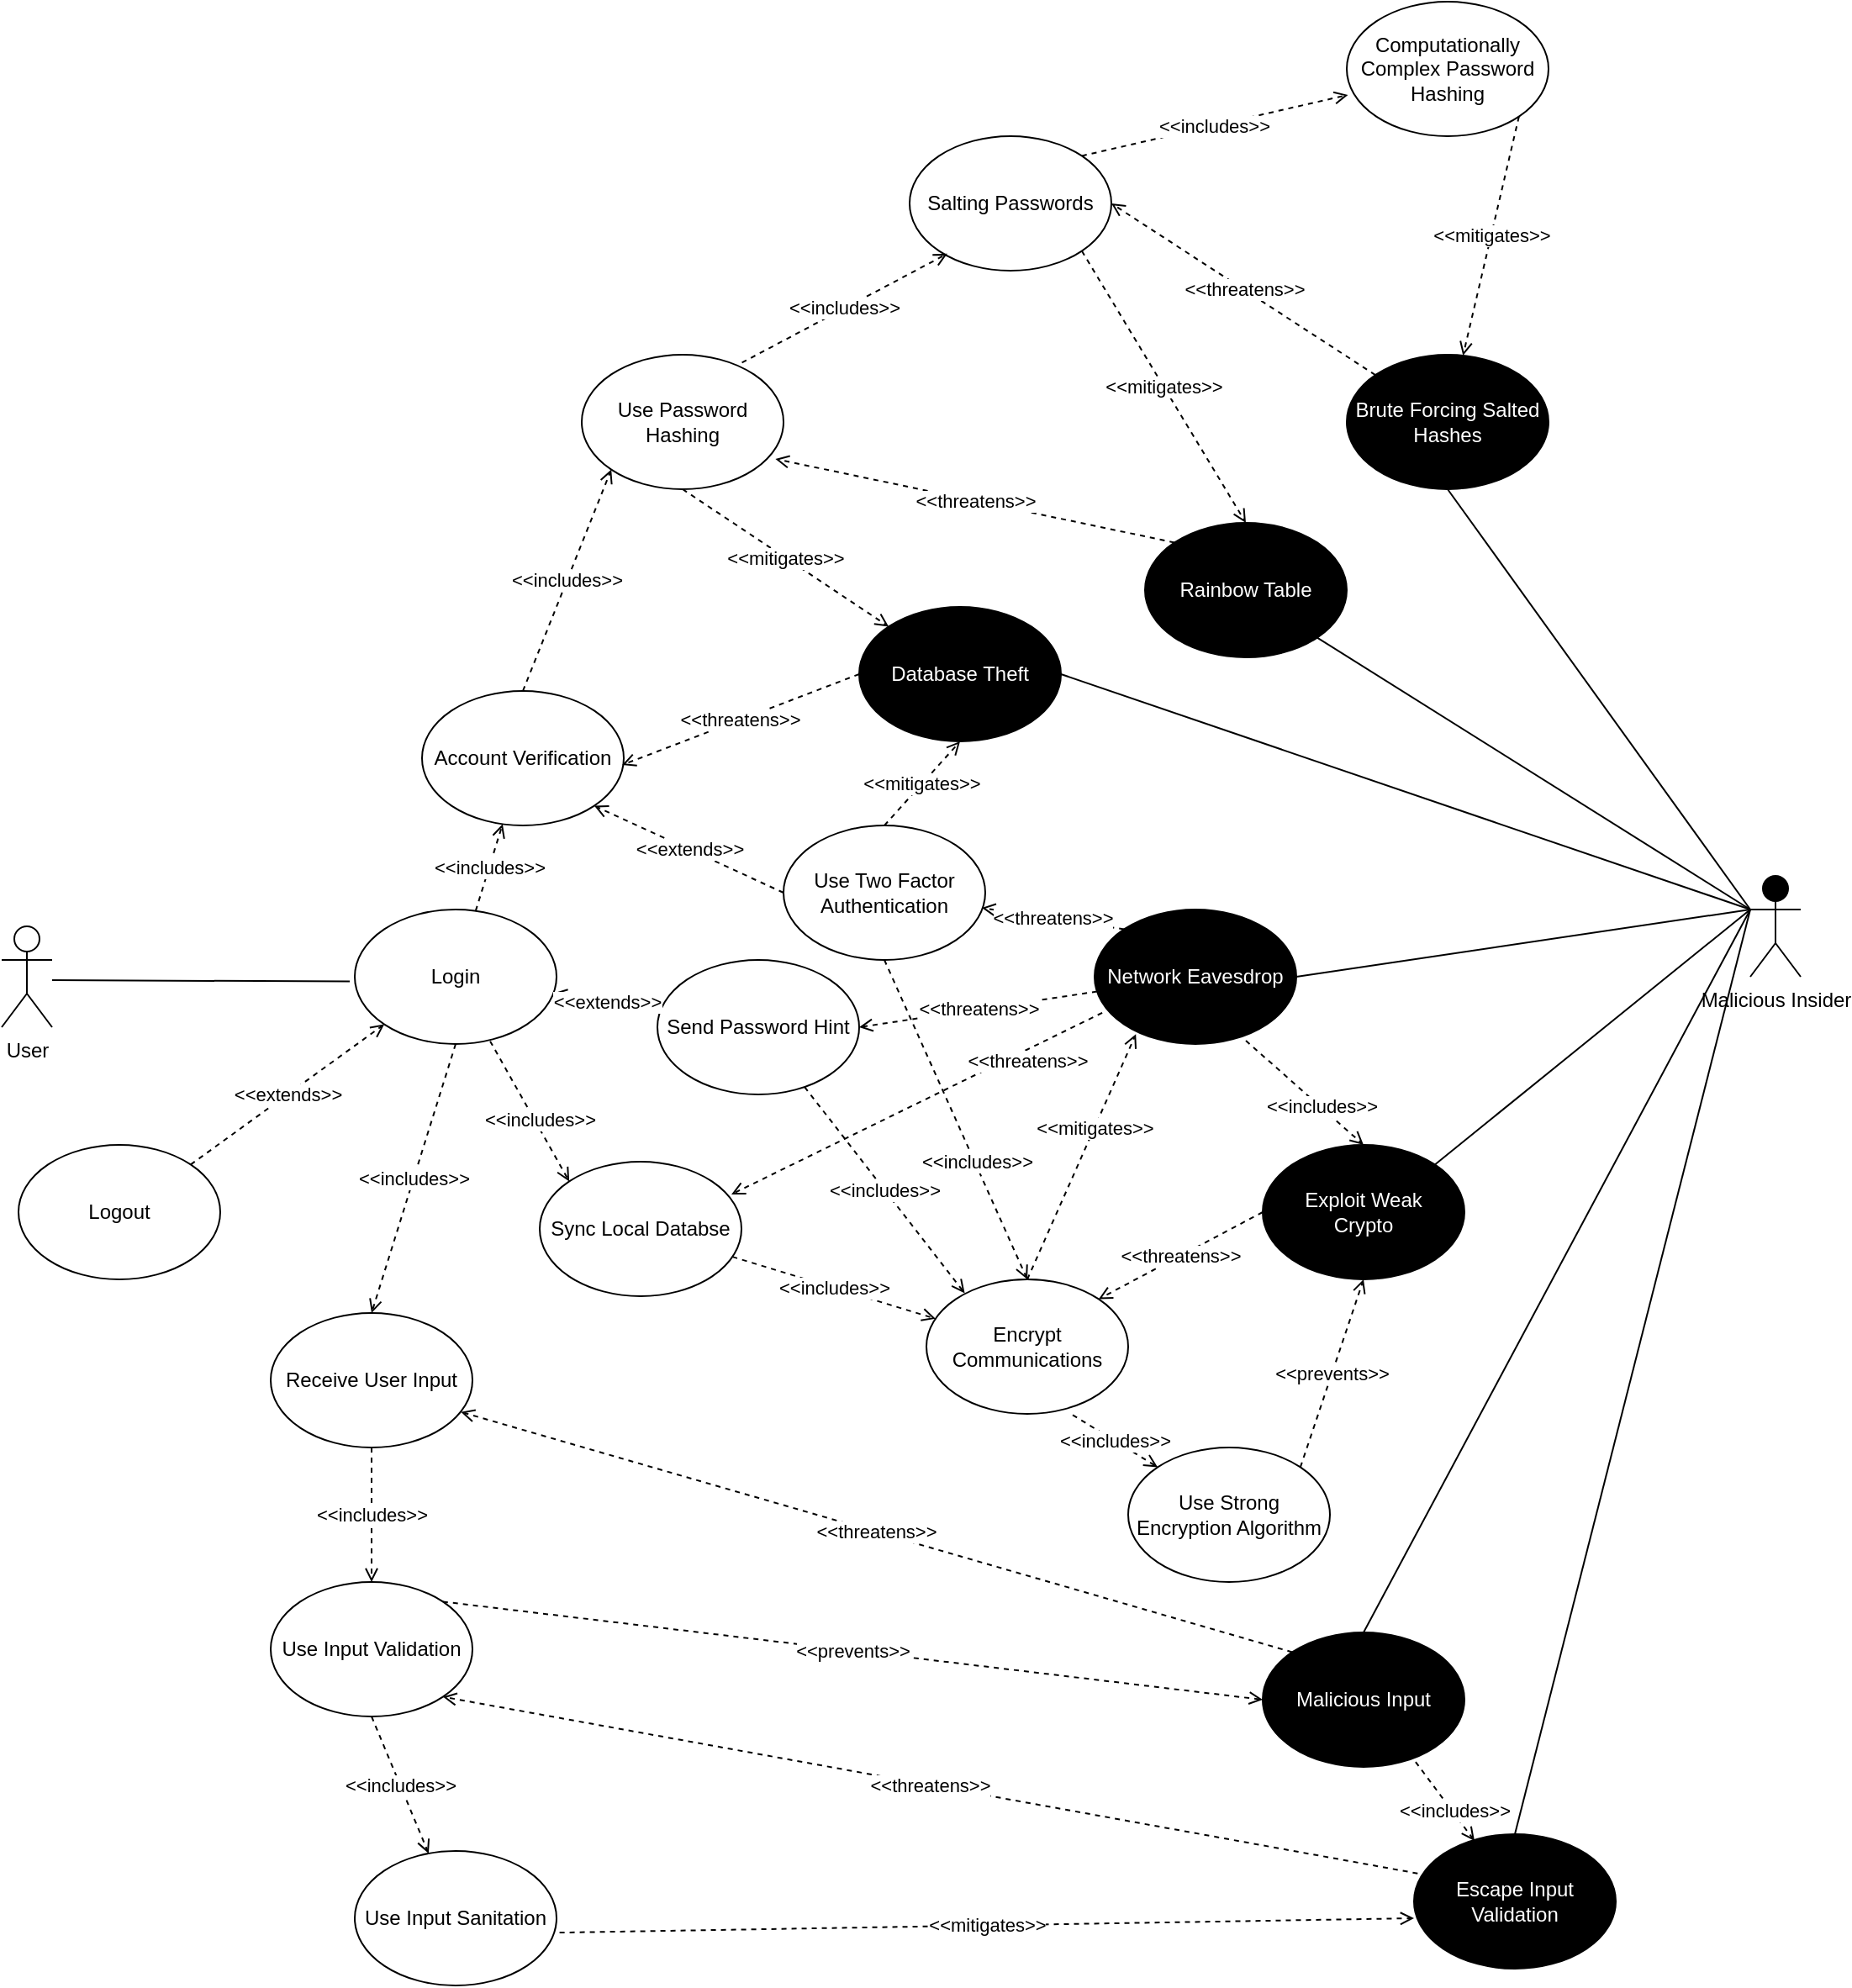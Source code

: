 <mxfile version="15.3.5" type="device"><diagram id="FvzR0WyKeLZ656Zrjnoa" name="Use case"><mxGraphModel dx="2062" dy="794" grid="1" gridSize="10" guides="1" tooltips="1" connect="1" arrows="1" fold="1" page="1" pageScale="1" pageWidth="850" pageHeight="1100" math="0" shadow="0"><root><mxCell id="0"/><mxCell id="1" parent="0"/><mxCell id="CglCPGVMYKHMLwHJPFTG-1" value="User" style="shape=umlActor;verticalLabelPosition=bottom;verticalAlign=top;html=1;outlineConnect=0;fillColor=#FFFFFF;" vertex="1" parent="1"><mxGeometry x="350" y="1010" width="30" height="60" as="geometry"/></mxCell><mxCell id="CglCPGVMYKHMLwHJPFTG-2" value="" style="endArrow=none;html=1;entryX=-0.025;entryY=0.535;entryDx=0;entryDy=0;entryPerimeter=0;" edge="1" parent="1" target="CglCPGVMYKHMLwHJPFTG-4"><mxGeometry width="50" height="50" relative="1" as="geometry"><mxPoint x="380" y="1042" as="sourcePoint"/><mxPoint x="470" y="1042" as="targetPoint"/></mxGeometry></mxCell><mxCell id="CglCPGVMYKHMLwHJPFTG-3" value="&amp;lt;&amp;lt;includes&amp;gt;&amp;gt;" style="rounded=1;orthogonalLoop=1;jettySize=auto;html=1;dashed=1;strokeWidth=1;endFill=0;endArrow=open;" edge="1" parent="1" source="CglCPGVMYKHMLwHJPFTG-4" target="CglCPGVMYKHMLwHJPFTG-31"><mxGeometry relative="1" as="geometry"/></mxCell><mxCell id="CglCPGVMYKHMLwHJPFTG-4" value="Login" style="ellipse;whiteSpace=wrap;html=1;fillColor=#FFFFFF;" vertex="1" parent="1"><mxGeometry x="560" y="1000" width="120" height="80" as="geometry"/></mxCell><mxCell id="CglCPGVMYKHMLwHJPFTG-5" value="Use Input Validation" style="ellipse;whiteSpace=wrap;html=1;fillColor=#FFFFFF;" vertex="1" parent="1"><mxGeometry x="510" y="1400" width="120" height="80" as="geometry"/></mxCell><mxCell id="CglCPGVMYKHMLwHJPFTG-6" value="&amp;lt;&amp;lt;includes&amp;gt;&amp;gt;" style="endArrow=open;dashed=1;html=1;endFill=0;strokeWidth=1;exitX=0.5;exitY=1;exitDx=0;exitDy=0;entryX=0.5;entryY=0;entryDx=0;entryDy=0;" edge="1" parent="1" source="CglCPGVMYKHMLwHJPFTG-4" target="CglCPGVMYKHMLwHJPFTG-26"><mxGeometry width="50" height="50" relative="1" as="geometry"><mxPoint x="450" y="1170" as="sourcePoint"/><mxPoint x="600" y="1180" as="targetPoint"/></mxGeometry></mxCell><mxCell id="CglCPGVMYKHMLwHJPFTG-7" value="Use Password Hashing" style="ellipse;whiteSpace=wrap;html=1;" vertex="1" parent="1"><mxGeometry x="695" y="670" width="120" height="80" as="geometry"/></mxCell><mxCell id="CglCPGVMYKHMLwHJPFTG-8" value="&amp;lt;&amp;lt;extends&amp;gt;&amp;gt;" style="rounded=1;orthogonalLoop=1;jettySize=auto;html=1;dashed=1;strokeWidth=1;endFill=0;endArrow=open;exitX=1;exitY=0;exitDx=0;exitDy=0;entryX=0;entryY=1;entryDx=0;entryDy=0;" edge="1" parent="1" source="CglCPGVMYKHMLwHJPFTG-9" target="CglCPGVMYKHMLwHJPFTG-4"><mxGeometry relative="1" as="geometry"><mxPoint x="750" y="1070" as="sourcePoint"/><mxPoint x="710" y="1010" as="targetPoint"/></mxGeometry></mxCell><mxCell id="CglCPGVMYKHMLwHJPFTG-9" value="Logout" style="ellipse;whiteSpace=wrap;html=1;" vertex="1" parent="1"><mxGeometry x="360" y="1140" width="120" height="80" as="geometry"/></mxCell><mxCell id="CglCPGVMYKHMLwHJPFTG-10" value="Sync Local Databse" style="ellipse;whiteSpace=wrap;html=1;" vertex="1" parent="1"><mxGeometry x="670" y="1150" width="120" height="80" as="geometry"/></mxCell><mxCell id="CglCPGVMYKHMLwHJPFTG-11" value="&amp;lt;&amp;lt;includes&amp;gt;&amp;gt;" style="rounded=1;orthogonalLoop=1;jettySize=auto;html=1;dashed=1;strokeWidth=1;endFill=0;endArrow=open;exitX=0.671;exitY=0.979;exitDx=0;exitDy=0;exitPerimeter=0;entryX=0;entryY=0;entryDx=0;entryDy=0;" edge="1" parent="1" source="CglCPGVMYKHMLwHJPFTG-4" target="CglCPGVMYKHMLwHJPFTG-10"><mxGeometry x="0.149" y="3" relative="1" as="geometry"><mxPoint x="520" y="1000" as="sourcePoint"/><mxPoint x="700" y="1190" as="targetPoint"/><mxPoint as="offset"/></mxGeometry></mxCell><mxCell id="CglCPGVMYKHMLwHJPFTG-12" value="Send Password Hint" style="ellipse;whiteSpace=wrap;html=1;" vertex="1" parent="1"><mxGeometry x="740" y="1030" width="120" height="80" as="geometry"/></mxCell><mxCell id="CglCPGVMYKHMLwHJPFTG-13" value="&amp;lt;&amp;lt;extends&amp;gt;&amp;gt;" style="rounded=1;orthogonalLoop=1;jettySize=auto;html=1;dashed=1;strokeWidth=1;endFill=0;endArrow=open;" edge="1" parent="1" source="CglCPGVMYKHMLwHJPFTG-12" target="CglCPGVMYKHMLwHJPFTG-4"><mxGeometry relative="1" as="geometry"><mxPoint x="690" y="1050" as="sourcePoint"/><mxPoint x="780" y="1100" as="targetPoint"/></mxGeometry></mxCell><mxCell id="CglCPGVMYKHMLwHJPFTG-14" value="Rainbow Table" style="ellipse;whiteSpace=wrap;html=1;fillColor=#000000;fontColor=#FFFFFF;" vertex="1" parent="1"><mxGeometry x="1030" y="770" width="120" height="80" as="geometry"/></mxCell><mxCell id="CglCPGVMYKHMLwHJPFTG-15" value="Malicious Insider" style="shape=umlActor;verticalLabelPosition=bottom;verticalAlign=top;html=1;outlineConnect=0;fillColor=#000000;" vertex="1" parent="1"><mxGeometry x="1390" y="980" width="30" height="60" as="geometry"/></mxCell><mxCell id="CglCPGVMYKHMLwHJPFTG-16" value="&amp;lt;&amp;lt;threatens&amp;gt;&amp;gt;" style="rounded=1;orthogonalLoop=1;jettySize=auto;html=1;dashed=1;strokeWidth=1;endFill=0;endArrow=open;exitX=0;exitY=0;exitDx=0;exitDy=0;entryX=0.96;entryY=0.775;entryDx=0;entryDy=0;entryPerimeter=0;" edge="1" parent="1" source="CglCPGVMYKHMLwHJPFTG-14" target="CglCPGVMYKHMLwHJPFTG-7"><mxGeometry relative="1" as="geometry"><mxPoint x="837.181" y="1059.999" as="sourcePoint"/><mxPoint x="940.002" y="994.973" as="targetPoint"/></mxGeometry></mxCell><mxCell id="CglCPGVMYKHMLwHJPFTG-17" value="Salting Passwords" style="ellipse;whiteSpace=wrap;html=1;" vertex="1" parent="1"><mxGeometry x="890" y="540" width="120" height="80" as="geometry"/></mxCell><mxCell id="CglCPGVMYKHMLwHJPFTG-18" value="&amp;lt;&amp;lt;includes&amp;gt;&amp;gt;" style="rounded=1;orthogonalLoop=1;jettySize=auto;html=1;dashed=1;strokeWidth=1;endFill=0;endArrow=open;exitX=0.794;exitY=0.059;exitDx=0;exitDy=0;exitPerimeter=0;entryX=0.187;entryY=0.874;entryDx=0;entryDy=0;entryPerimeter=0;" edge="1" parent="1" source="CglCPGVMYKHMLwHJPFTG-7" target="CglCPGVMYKHMLwHJPFTG-17"><mxGeometry relative="1" as="geometry"><mxPoint x="900.001" y="923.533" as="sourcePoint"/><mxPoint x="964.992" y="879.997" as="targetPoint"/></mxGeometry></mxCell><mxCell id="CglCPGVMYKHMLwHJPFTG-19" value="&amp;lt;&amp;lt;mitigates&amp;gt;&amp;gt;" style="rounded=1;orthogonalLoop=1;jettySize=auto;html=1;dashed=1;strokeWidth=1;endFill=0;endArrow=open;exitX=1;exitY=1;exitDx=0;exitDy=0;entryX=0.5;entryY=0;entryDx=0;entryDy=0;" edge="1" parent="1" source="CglCPGVMYKHMLwHJPFTG-17" target="CglCPGVMYKHMLwHJPFTG-14"><mxGeometry relative="1" as="geometry"><mxPoint x="1002.84" y="894.8" as="sourcePoint"/><mxPoint x="1060" y="850" as="targetPoint"/></mxGeometry></mxCell><mxCell id="CglCPGVMYKHMLwHJPFTG-20" style="edgeStyle=none;rounded=0;orthogonalLoop=1;jettySize=auto;html=1;exitX=0.5;exitY=1;exitDx=0;exitDy=0;entryX=0;entryY=0.333;entryDx=0;entryDy=0;entryPerimeter=0;fontColor=#FFFFFF;endArrow=none;endFill=0;" edge="1" parent="1" source="CglCPGVMYKHMLwHJPFTG-21" target="CglCPGVMYKHMLwHJPFTG-15"><mxGeometry relative="1" as="geometry"/></mxCell><mxCell id="CglCPGVMYKHMLwHJPFTG-21" value="Brute Forcing Salted Hashes" style="ellipse;whiteSpace=wrap;html=1;fillColor=#000000;fontColor=#FFFFFF;" vertex="1" parent="1"><mxGeometry x="1150" y="670" width="120" height="80" as="geometry"/></mxCell><mxCell id="CglCPGVMYKHMLwHJPFTG-22" value="&amp;lt;&amp;lt;threatens&amp;gt;&amp;gt;" style="rounded=1;orthogonalLoop=1;jettySize=auto;html=1;dashed=1;strokeWidth=1;endFill=0;endArrow=open;entryX=1;entryY=0.5;entryDx=0;entryDy=0;" edge="1" parent="1" source="CglCPGVMYKHMLwHJPFTG-21" target="CglCPGVMYKHMLwHJPFTG-17"><mxGeometry relative="1" as="geometry"><mxPoint x="1142.374" y="889.716" as="sourcePoint"/><mxPoint x="1070" y="890" as="targetPoint"/></mxGeometry></mxCell><mxCell id="CglCPGVMYKHMLwHJPFTG-23" value="Computationally Complex Password Hashing" style="ellipse;whiteSpace=wrap;html=1;" vertex="1" parent="1"><mxGeometry x="1150" y="460" width="120" height="80" as="geometry"/></mxCell><mxCell id="CglCPGVMYKHMLwHJPFTG-24" value="&amp;lt;&amp;lt;mitigates&amp;gt;&amp;gt;" style="rounded=1;orthogonalLoop=1;jettySize=auto;html=1;dashed=1;strokeWidth=1;endFill=0;endArrow=open;exitX=1;exitY=1;exitDx=0;exitDy=0;" edge="1" parent="1" source="CglCPGVMYKHMLwHJPFTG-23" target="CglCPGVMYKHMLwHJPFTG-21"><mxGeometry relative="1" as="geometry"><mxPoint x="1152.426" y="640.004" as="sourcePoint"/><mxPoint x="1200" y="751.72" as="targetPoint"/></mxGeometry></mxCell><mxCell id="CglCPGVMYKHMLwHJPFTG-25" value="&amp;lt;&amp;lt;includes&amp;gt;&amp;gt;" style="rounded=1;orthogonalLoop=1;jettySize=auto;html=1;dashed=1;strokeWidth=1;endFill=0;endArrow=open;exitX=1;exitY=0;exitDx=0;exitDy=0;entryX=0.006;entryY=0.693;entryDx=0;entryDy=0;entryPerimeter=0;" edge="1" parent="1" source="CglCPGVMYKHMLwHJPFTG-17" target="CglCPGVMYKHMLwHJPFTG-23"><mxGeometry relative="1" as="geometry"><mxPoint x="1002.84" y="784.8" as="sourcePoint"/><mxPoint x="1050" y="740.0" as="targetPoint"/></mxGeometry></mxCell><mxCell id="CglCPGVMYKHMLwHJPFTG-26" value="Receive User Input" style="ellipse;whiteSpace=wrap;html=1;fillColor=#FFFFFF;" vertex="1" parent="1"><mxGeometry x="510" y="1240" width="120" height="80" as="geometry"/></mxCell><mxCell id="CglCPGVMYKHMLwHJPFTG-27" value="Malicious Input" style="ellipse;whiteSpace=wrap;html=1;fillColor=#000000;fontColor=#FFFFFF;" vertex="1" parent="1"><mxGeometry x="1100" y="1430" width="120" height="80" as="geometry"/></mxCell><mxCell id="CglCPGVMYKHMLwHJPFTG-28" value="&amp;lt;&amp;lt;includes&amp;gt;&amp;gt;" style="rounded=1;orthogonalLoop=1;jettySize=auto;html=1;dashed=1;strokeWidth=1;endFill=0;endArrow=open;exitX=0.5;exitY=1;exitDx=0;exitDy=0;entryX=0.5;entryY=0;entryDx=0;entryDy=0;" edge="1" parent="1" source="CglCPGVMYKHMLwHJPFTG-26" target="CglCPGVMYKHMLwHJPFTG-5"><mxGeometry relative="1" as="geometry"><mxPoint x="620.0" y="1494.8" as="sourcePoint"/><mxPoint x="667.16" y="1450" as="targetPoint"/></mxGeometry></mxCell><mxCell id="CglCPGVMYKHMLwHJPFTG-29" value="&amp;lt;&amp;lt;threatens&amp;gt;&amp;gt;" style="rounded=1;orthogonalLoop=1;jettySize=auto;html=1;dashed=1;strokeWidth=1;endFill=0;endArrow=open;exitX=0;exitY=0;exitDx=0;exitDy=0;entryX=0.943;entryY=0.736;entryDx=0;entryDy=0;entryPerimeter=0;" edge="1" parent="1" source="CglCPGVMYKHMLwHJPFTG-27" target="CglCPGVMYKHMLwHJPFTG-26"><mxGeometry relative="1" as="geometry"><mxPoint x="742.374" y="1299.716" as="sourcePoint"/><mxPoint x="630" y="1280" as="targetPoint"/></mxGeometry></mxCell><mxCell id="CglCPGVMYKHMLwHJPFTG-30" value="&amp;lt;&amp;lt;prevents&amp;gt;&amp;gt;" style="rounded=1;orthogonalLoop=1;jettySize=auto;html=1;dashed=1;strokeWidth=1;endFill=0;endArrow=open;exitX=1;exitY=0;exitDx=0;exitDy=0;entryX=0;entryY=0.5;entryDx=0;entryDy=0;" edge="1" parent="1" source="CglCPGVMYKHMLwHJPFTG-5" target="CglCPGVMYKHMLwHJPFTG-27"><mxGeometry relative="1" as="geometry"><mxPoint x="912.426" y="1350.004" as="sourcePoint"/><mxPoint x="960" y="1461.72" as="targetPoint"/></mxGeometry></mxCell><mxCell id="CglCPGVMYKHMLwHJPFTG-31" value="Account Verification" style="ellipse;whiteSpace=wrap;html=1;" vertex="1" parent="1"><mxGeometry x="600" y="870" width="120" height="80" as="geometry"/></mxCell><mxCell id="CglCPGVMYKHMLwHJPFTG-32" value="Database Theft" style="ellipse;whiteSpace=wrap;html=1;fillColor=#000000;fontColor=#FFFFFF;" vertex="1" parent="1"><mxGeometry x="860" y="820" width="120" height="80" as="geometry"/></mxCell><mxCell id="CglCPGVMYKHMLwHJPFTG-33" value="&amp;lt;&amp;lt;threatens&amp;gt;&amp;gt;" style="rounded=1;orthogonalLoop=1;jettySize=auto;html=1;dashed=1;strokeWidth=1;endFill=0;endArrow=open;exitX=0;exitY=0.5;exitDx=0;exitDy=0;entryX=0.992;entryY=0.55;entryDx=0;entryDy=0;entryPerimeter=0;" edge="1" parent="1" source="CglCPGVMYKHMLwHJPFTG-32" target="CglCPGVMYKHMLwHJPFTG-31"><mxGeometry relative="1" as="geometry"><mxPoint x="920.0" y="976.16" as="sourcePoint"/><mxPoint x="859.64" y="960" as="targetPoint"/></mxGeometry></mxCell><mxCell id="CglCPGVMYKHMLwHJPFTG-34" value="&amp;lt;&amp;lt;includes&amp;gt;&amp;gt;" style="rounded=1;orthogonalLoop=1;jettySize=auto;html=1;dashed=1;strokeWidth=1;endFill=0;endArrow=open;exitX=0.5;exitY=0;exitDx=0;exitDy=0;entryX=0;entryY=1;entryDx=0;entryDy=0;" edge="1" parent="1" source="CglCPGVMYKHMLwHJPFTG-31" target="CglCPGVMYKHMLwHJPFTG-7"><mxGeometry relative="1" as="geometry"><mxPoint x="678.941" y="1026.86" as="sourcePoint"/><mxPoint x="870" y="1030" as="targetPoint"/></mxGeometry></mxCell><mxCell id="CglCPGVMYKHMLwHJPFTG-35" value="&amp;lt;&amp;lt;mitigates&amp;gt;&amp;gt;" style="rounded=1;orthogonalLoop=1;jettySize=auto;html=1;dashed=1;strokeWidth=1;endFill=0;endArrow=open;exitX=0.5;exitY=1;exitDx=0;exitDy=0;entryX=0;entryY=0;entryDx=0;entryDy=0;" edge="1" parent="1" source="CglCPGVMYKHMLwHJPFTG-7" target="CglCPGVMYKHMLwHJPFTG-32"><mxGeometry relative="1" as="geometry"><mxPoint x="1099.996" y="970.004" as="sourcePoint"/><mxPoint x="1167.57" y="1131.72" as="targetPoint"/></mxGeometry></mxCell><mxCell id="CglCPGVMYKHMLwHJPFTG-36" value="Escape Input Validation" style="ellipse;whiteSpace=wrap;html=1;fillColor=#000000;fontColor=#FFFFFF;" vertex="1" parent="1"><mxGeometry x="1190" y="1550" width="120" height="80" as="geometry"/></mxCell><mxCell id="CglCPGVMYKHMLwHJPFTG-37" value="&amp;lt;&amp;lt;threatens&amp;gt;&amp;gt;" style="rounded=1;orthogonalLoop=1;jettySize=auto;html=1;dashed=1;strokeWidth=1;endFill=0;endArrow=open;exitX=0.018;exitY=0.292;exitDx=0;exitDy=0;entryX=1;entryY=1;entryDx=0;entryDy=0;exitPerimeter=0;" edge="1" parent="1" source="CglCPGVMYKHMLwHJPFTG-36" target="CglCPGVMYKHMLwHJPFTG-5"><mxGeometry relative="1" as="geometry"><mxPoint x="960.004" y="1521.416" as="sourcePoint"/><mxPoint x="815.59" y="1458.58" as="targetPoint"/></mxGeometry></mxCell><mxCell id="CglCPGVMYKHMLwHJPFTG-38" value="Use Input Sanitation" style="ellipse;whiteSpace=wrap;html=1;fillColor=#FFFFFF;" vertex="1" parent="1"><mxGeometry x="560" y="1560" width="120" height="80" as="geometry"/></mxCell><mxCell id="CglCPGVMYKHMLwHJPFTG-39" value="&amp;lt;&amp;lt;includes&amp;gt;&amp;gt;" style="rounded=1;orthogonalLoop=1;jettySize=auto;html=1;dashed=1;strokeWidth=1;endFill=0;endArrow=open;exitX=0.5;exitY=1;exitDx=0;exitDy=0;" edge="1" parent="1" source="CglCPGVMYKHMLwHJPFTG-5" target="CglCPGVMYKHMLwHJPFTG-38"><mxGeometry relative="1" as="geometry"><mxPoint x="625" y="1510" as="sourcePoint"/><mxPoint x="465.0" y="1550" as="targetPoint"/></mxGeometry></mxCell><mxCell id="CglCPGVMYKHMLwHJPFTG-40" value="&amp;lt;&amp;lt;mitigates&amp;gt;&amp;gt;" style="rounded=1;orthogonalLoop=1;jettySize=auto;html=1;dashed=1;strokeWidth=1;endFill=0;endArrow=open;exitX=1.015;exitY=0.607;exitDx=0;exitDy=0;exitPerimeter=0;" edge="1" parent="1" source="CglCPGVMYKHMLwHJPFTG-38"><mxGeometry relative="1" as="geometry"><mxPoint x="749.996" y="1713.436" as="sourcePoint"/><mxPoint x="1190" y="1600" as="targetPoint"/></mxGeometry></mxCell><mxCell id="CglCPGVMYKHMLwHJPFTG-41" value="Network Eavesdrop" style="ellipse;whiteSpace=wrap;html=1;fillColor=#000000;fontColor=#FFFFFF;" vertex="1" parent="1"><mxGeometry x="1000" y="1000" width="120" height="80" as="geometry"/></mxCell><mxCell id="CglCPGVMYKHMLwHJPFTG-42" value="&amp;lt;&amp;lt;threatens&amp;gt;&amp;gt;" style="rounded=1;orthogonalLoop=1;jettySize=auto;html=1;dashed=1;strokeWidth=1;endFill=0;endArrow=open;entryX=1;entryY=0.5;entryDx=0;entryDy=0;" edge="1" parent="1" source="CglCPGVMYKHMLwHJPFTG-41" target="CglCPGVMYKHMLwHJPFTG-12"><mxGeometry relative="1" as="geometry"><mxPoint x="990" y="1130" as="sourcePoint"/><mxPoint x="879.996" y="1090.004" as="targetPoint"/></mxGeometry></mxCell><mxCell id="CglCPGVMYKHMLwHJPFTG-43" value="Encrypt Communications" style="ellipse;whiteSpace=wrap;html=1;" vertex="1" parent="1"><mxGeometry x="900" y="1220" width="120" height="80" as="geometry"/></mxCell><mxCell id="CglCPGVMYKHMLwHJPFTG-44" value="Use Strong Encryption Algorithm" style="ellipse;whiteSpace=wrap;html=1;" vertex="1" parent="1"><mxGeometry x="1020" y="1320" width="120" height="80" as="geometry"/></mxCell><mxCell id="CglCPGVMYKHMLwHJPFTG-45" value="Exploit Weak &lt;br&gt;Crypto" style="ellipse;whiteSpace=wrap;html=1;fillColor=#000000;fontColor=#FFFFFF;" vertex="1" parent="1"><mxGeometry x="1100" y="1140" width="120" height="80" as="geometry"/></mxCell><mxCell id="CglCPGVMYKHMLwHJPFTG-46" value="&amp;lt;&amp;lt;threatens&amp;gt;&amp;gt;" style="rounded=1;orthogonalLoop=1;jettySize=auto;html=1;dashed=1;strokeWidth=1;endFill=0;endArrow=open;exitX=0;exitY=0.5;exitDx=0;exitDy=0;entryX=1;entryY=0;entryDx=0;entryDy=0;" edge="1" parent="1" source="CglCPGVMYKHMLwHJPFTG-45" target="CglCPGVMYKHMLwHJPFTG-43"><mxGeometry relative="1" as="geometry"><mxPoint x="1130.003" y="1163.96" as="sourcePoint"/><mxPoint x="986" y="1270" as="targetPoint"/></mxGeometry></mxCell><mxCell id="CglCPGVMYKHMLwHJPFTG-47" value="&amp;lt;&amp;lt;prevents&amp;gt;&amp;gt;" style="rounded=1;orthogonalLoop=1;jettySize=auto;html=1;dashed=1;strokeWidth=1;endFill=0;endArrow=open;exitX=1;exitY=0;exitDx=0;exitDy=0;entryX=0.5;entryY=1;entryDx=0;entryDy=0;" edge="1" parent="1" source="CglCPGVMYKHMLwHJPFTG-44" target="CglCPGVMYKHMLwHJPFTG-45"><mxGeometry relative="1" as="geometry"><mxPoint x="1187.426" y="1363.436" as="sourcePoint"/><mxPoint x="1392.574" y="1360.004" as="targetPoint"/></mxGeometry></mxCell><mxCell id="CglCPGVMYKHMLwHJPFTG-48" value="&amp;lt;&amp;lt;includes&amp;gt;&amp;gt;" style="rounded=1;orthogonalLoop=1;jettySize=auto;html=1;dashed=1;strokeWidth=1;endFill=0;endArrow=open;exitX=0.725;exitY=1.008;exitDx=0;exitDy=0;exitPerimeter=0;entryX=0;entryY=0;entryDx=0;entryDy=0;" edge="1" parent="1" source="CglCPGVMYKHMLwHJPFTG-43" target="CglCPGVMYKHMLwHJPFTG-44"><mxGeometry relative="1" as="geometry"><mxPoint x="921.72" y="1390" as="sourcePoint"/><mxPoint x="898.271" y="1530.239" as="targetPoint"/></mxGeometry></mxCell><mxCell id="CglCPGVMYKHMLwHJPFTG-49" value="&amp;lt;&amp;lt;includes&amp;gt;&amp;gt;" style="rounded=1;orthogonalLoop=1;jettySize=auto;html=1;dashed=1;strokeWidth=1;endFill=0;endArrow=open;entryX=0.19;entryY=0.103;entryDx=0;entryDy=0;entryPerimeter=0;" edge="1" parent="1" source="CglCPGVMYKHMLwHJPFTG-12" target="CglCPGVMYKHMLwHJPFTG-43"><mxGeometry relative="1" as="geometry"><mxPoint x="951.72" y="1150" as="sourcePoint"/><mxPoint x="928.271" y="1290.239" as="targetPoint"/></mxGeometry></mxCell><mxCell id="CglCPGVMYKHMLwHJPFTG-50" value="&amp;lt;&amp;lt;mitigates&amp;gt;&amp;gt;" style="rounded=1;orthogonalLoop=1;jettySize=auto;html=1;dashed=1;strokeWidth=1;endFill=0;endArrow=open;exitX=0.5;exitY=0;exitDx=0;exitDy=0;entryX=0.205;entryY=0.926;entryDx=0;entryDy=0;entryPerimeter=0;" edge="1" parent="1" source="CglCPGVMYKHMLwHJPFTG-43" target="CglCPGVMYKHMLwHJPFTG-41"><mxGeometry x="0.234" relative="1" as="geometry"><mxPoint x="1020" y="1120" as="sourcePoint"/><mxPoint x="1057.574" y="1241.716" as="targetPoint"/><mxPoint as="offset"/></mxGeometry></mxCell><mxCell id="CglCPGVMYKHMLwHJPFTG-51" value="&amp;lt;&amp;lt;includes&amp;gt;&amp;gt;" style="rounded=1;orthogonalLoop=1;jettySize=auto;html=1;dashed=1;strokeWidth=1;endFill=0;endArrow=open;" edge="1" parent="1" source="CglCPGVMYKHMLwHJPFTG-10" target="CglCPGVMYKHMLwHJPFTG-43"><mxGeometry relative="1" as="geometry"><mxPoint x="828.427" y="1250.004" as="sourcePoint"/><mxPoint x="860" y="1358.95" as="targetPoint"/></mxGeometry></mxCell><mxCell id="CglCPGVMYKHMLwHJPFTG-52" value="&amp;lt;&amp;lt;threatens&amp;gt;&amp;gt;" style="rounded=1;orthogonalLoop=1;jettySize=auto;html=1;dashed=1;strokeWidth=1;endFill=0;endArrow=open;entryX=0.95;entryY=0.243;entryDx=0;entryDy=0;exitX=0.038;exitY=0.768;exitDx=0;exitDy=0;exitPerimeter=0;entryPerimeter=0;" edge="1" parent="1" source="CglCPGVMYKHMLwHJPFTG-41" target="CglCPGVMYKHMLwHJPFTG-10"><mxGeometry x="-0.572" y="6" relative="1" as="geometry"><mxPoint x="1000.0" y="1176.712" as="sourcePoint"/><mxPoint x="889.78" y="1183.29" as="targetPoint"/><mxPoint as="offset"/></mxGeometry></mxCell><mxCell id="CglCPGVMYKHMLwHJPFTG-53" style="edgeStyle=none;rounded=0;orthogonalLoop=1;jettySize=auto;html=1;exitX=1;exitY=0.5;exitDx=0;exitDy=0;fontColor=#FFFFFF;endArrow=none;endFill=0;" edge="1" parent="1" source="CglCPGVMYKHMLwHJPFTG-32"><mxGeometry relative="1" as="geometry"><mxPoint x="1140" y="810" as="sourcePoint"/><mxPoint x="1390" y="1000" as="targetPoint"/></mxGeometry></mxCell><mxCell id="CglCPGVMYKHMLwHJPFTG-54" style="edgeStyle=none;rounded=0;orthogonalLoop=1;jettySize=auto;html=1;exitX=1;exitY=1;exitDx=0;exitDy=0;fontColor=#FFFFFF;endArrow=none;endFill=0;" edge="1" parent="1" source="CglCPGVMYKHMLwHJPFTG-14"><mxGeometry relative="1" as="geometry"><mxPoint x="1195" y="850" as="sourcePoint"/><mxPoint x="1390" y="1000" as="targetPoint"/></mxGeometry></mxCell><mxCell id="CglCPGVMYKHMLwHJPFTG-55" style="edgeStyle=none;rounded=0;orthogonalLoop=1;jettySize=auto;html=1;fontColor=#FFFFFF;endArrow=none;endFill=0;entryX=1;entryY=0.5;entryDx=0;entryDy=0;" edge="1" parent="1" target="CglCPGVMYKHMLwHJPFTG-41"><mxGeometry relative="1" as="geometry"><mxPoint x="1390" y="1000" as="sourcePoint"/><mxPoint x="1670" y="1190" as="targetPoint"/></mxGeometry></mxCell><mxCell id="CglCPGVMYKHMLwHJPFTG-56" style="edgeStyle=none;rounded=0;orthogonalLoop=1;jettySize=auto;html=1;fontColor=#FFFFFF;endArrow=none;endFill=0;entryX=1;entryY=0;entryDx=0;entryDy=0;" edge="1" parent="1" target="CglCPGVMYKHMLwHJPFTG-45"><mxGeometry relative="1" as="geometry"><mxPoint x="1390" y="1000" as="sourcePoint"/><mxPoint x="1770" y="1170" as="targetPoint"/></mxGeometry></mxCell><mxCell id="CglCPGVMYKHMLwHJPFTG-57" style="edgeStyle=none;rounded=0;orthogonalLoop=1;jettySize=auto;html=1;fontColor=#FFFFFF;endArrow=none;endFill=0;entryX=0.5;entryY=0;entryDx=0;entryDy=0;" edge="1" parent="1" target="CglCPGVMYKHMLwHJPFTG-27"><mxGeometry relative="1" as="geometry"><mxPoint x="1390" y="1000" as="sourcePoint"/><mxPoint x="1820" y="1240" as="targetPoint"/></mxGeometry></mxCell><mxCell id="CglCPGVMYKHMLwHJPFTG-58" style="edgeStyle=none;rounded=0;orthogonalLoop=1;jettySize=auto;html=1;fontColor=#FFFFFF;endArrow=none;endFill=0;entryX=0.5;entryY=0;entryDx=0;entryDy=0;" edge="1" parent="1" target="CglCPGVMYKHMLwHJPFTG-36"><mxGeometry relative="1" as="geometry"><mxPoint x="1390" y="1000" as="sourcePoint"/><mxPoint x="1340" y="1400" as="targetPoint"/></mxGeometry></mxCell><mxCell id="CglCPGVMYKHMLwHJPFTG-59" value="Use Two Factor Authentication" style="ellipse;whiteSpace=wrap;html=1;" vertex="1" parent="1"><mxGeometry x="815" y="950" width="120" height="80" as="geometry"/></mxCell><mxCell id="CglCPGVMYKHMLwHJPFTG-60" value="&amp;lt;&amp;lt;extends&amp;gt;&amp;gt;" style="rounded=1;orthogonalLoop=1;jettySize=auto;html=1;dashed=1;strokeWidth=1;endFill=0;endArrow=open;entryX=1;entryY=1;entryDx=0;entryDy=0;exitX=0;exitY=0.5;exitDx=0;exitDy=0;" edge="1" parent="1" source="CglCPGVMYKHMLwHJPFTG-59" target="CglCPGVMYKHMLwHJPFTG-31"><mxGeometry relative="1" as="geometry"><mxPoint x="751.763" y="1010.674" as="sourcePoint"/><mxPoint x="688.209" y="1000.001" as="targetPoint"/></mxGeometry></mxCell><mxCell id="CglCPGVMYKHMLwHJPFTG-61" value="&amp;lt;&amp;lt;threatens&amp;gt;&amp;gt;" style="rounded=1;orthogonalLoop=1;jettySize=auto;html=1;dashed=1;strokeWidth=1;endFill=0;endArrow=open;entryX=0.983;entryY=0.613;entryDx=0;entryDy=0;entryPerimeter=0;exitX=0;exitY=0;exitDx=0;exitDy=0;" edge="1" parent="1" source="CglCPGVMYKHMLwHJPFTG-41" target="CglCPGVMYKHMLwHJPFTG-59"><mxGeometry relative="1" as="geometry"><mxPoint x="1091.463" y="970.0" as="sourcePoint"/><mxPoint x="950" y="991.22" as="targetPoint"/></mxGeometry></mxCell><mxCell id="CglCPGVMYKHMLwHJPFTG-62" value="&amp;lt;&amp;lt;includes&amp;gt;&amp;gt;" style="rounded=1;orthogonalLoop=1;jettySize=auto;html=1;dashed=1;strokeWidth=1;endFill=0;endArrow=open;entryX=0.5;entryY=0;entryDx=0;entryDy=0;exitX=0.5;exitY=1;exitDx=0;exitDy=0;" edge="1" parent="1" source="CglCPGVMYKHMLwHJPFTG-59" target="CglCPGVMYKHMLwHJPFTG-43"><mxGeometry x="0.268" y="1" relative="1" as="geometry"><mxPoint x="914.661" y="1107.325" as="sourcePoint"/><mxPoint x="1010.0" y="1230" as="targetPoint"/><mxPoint as="offset"/></mxGeometry></mxCell><mxCell id="CglCPGVMYKHMLwHJPFTG-63" value="&amp;lt;&amp;lt;mitigates&amp;gt;&amp;gt;" style="rounded=1;orthogonalLoop=1;jettySize=auto;html=1;dashed=1;strokeWidth=1;endFill=0;endArrow=open;exitX=0.5;exitY=0;exitDx=0;exitDy=0;entryX=0.5;entryY=1;entryDx=0;entryDy=0;" edge="1" parent="1" source="CglCPGVMYKHMLwHJPFTG-59" target="CglCPGVMYKHMLwHJPFTG-32"><mxGeometry relative="1" as="geometry"><mxPoint x="1010" y="898.28" as="sourcePoint"/><mxPoint x="1132.574" y="979.996" as="targetPoint"/></mxGeometry></mxCell><mxCell id="CglCPGVMYKHMLwHJPFTG-64" value="&amp;lt;&amp;lt;includes&amp;gt;&amp;gt;" style="rounded=1;orthogonalLoop=1;jettySize=auto;html=1;dashed=1;strokeWidth=1;endFill=0;endArrow=open;entryX=0.5;entryY=0;entryDx=0;entryDy=0;exitX=0.75;exitY=0.975;exitDx=0;exitDy=0;exitPerimeter=0;" edge="1" parent="1" source="CglCPGVMYKHMLwHJPFTG-41" target="CglCPGVMYKHMLwHJPFTG-45"><mxGeometry x="0.268" y="1" relative="1" as="geometry"><mxPoint x="1233" y="1060" as="sourcePoint"/><mxPoint x="1318" y="1250" as="targetPoint"/><mxPoint as="offset"/></mxGeometry></mxCell><mxCell id="CglCPGVMYKHMLwHJPFTG-65" value="&amp;lt;&amp;lt;includes&amp;gt;&amp;gt;" style="rounded=1;orthogonalLoop=1;jettySize=auto;html=1;dashed=1;strokeWidth=1;endFill=0;endArrow=open;entryX=0.3;entryY=0.05;entryDx=0;entryDy=0;exitX=0.758;exitY=0.963;exitDx=0;exitDy=0;entryPerimeter=0;exitPerimeter=0;" edge="1" parent="1" source="CglCPGVMYKHMLwHJPFTG-27" target="CglCPGVMYKHMLwHJPFTG-36"><mxGeometry x="0.268" y="1" relative="1" as="geometry"><mxPoint x="1530" y="1400" as="sourcePoint"/><mxPoint x="1615" y="1590" as="targetPoint"/><mxPoint as="offset"/></mxGeometry></mxCell></root></mxGraphModel></diagram></mxfile>